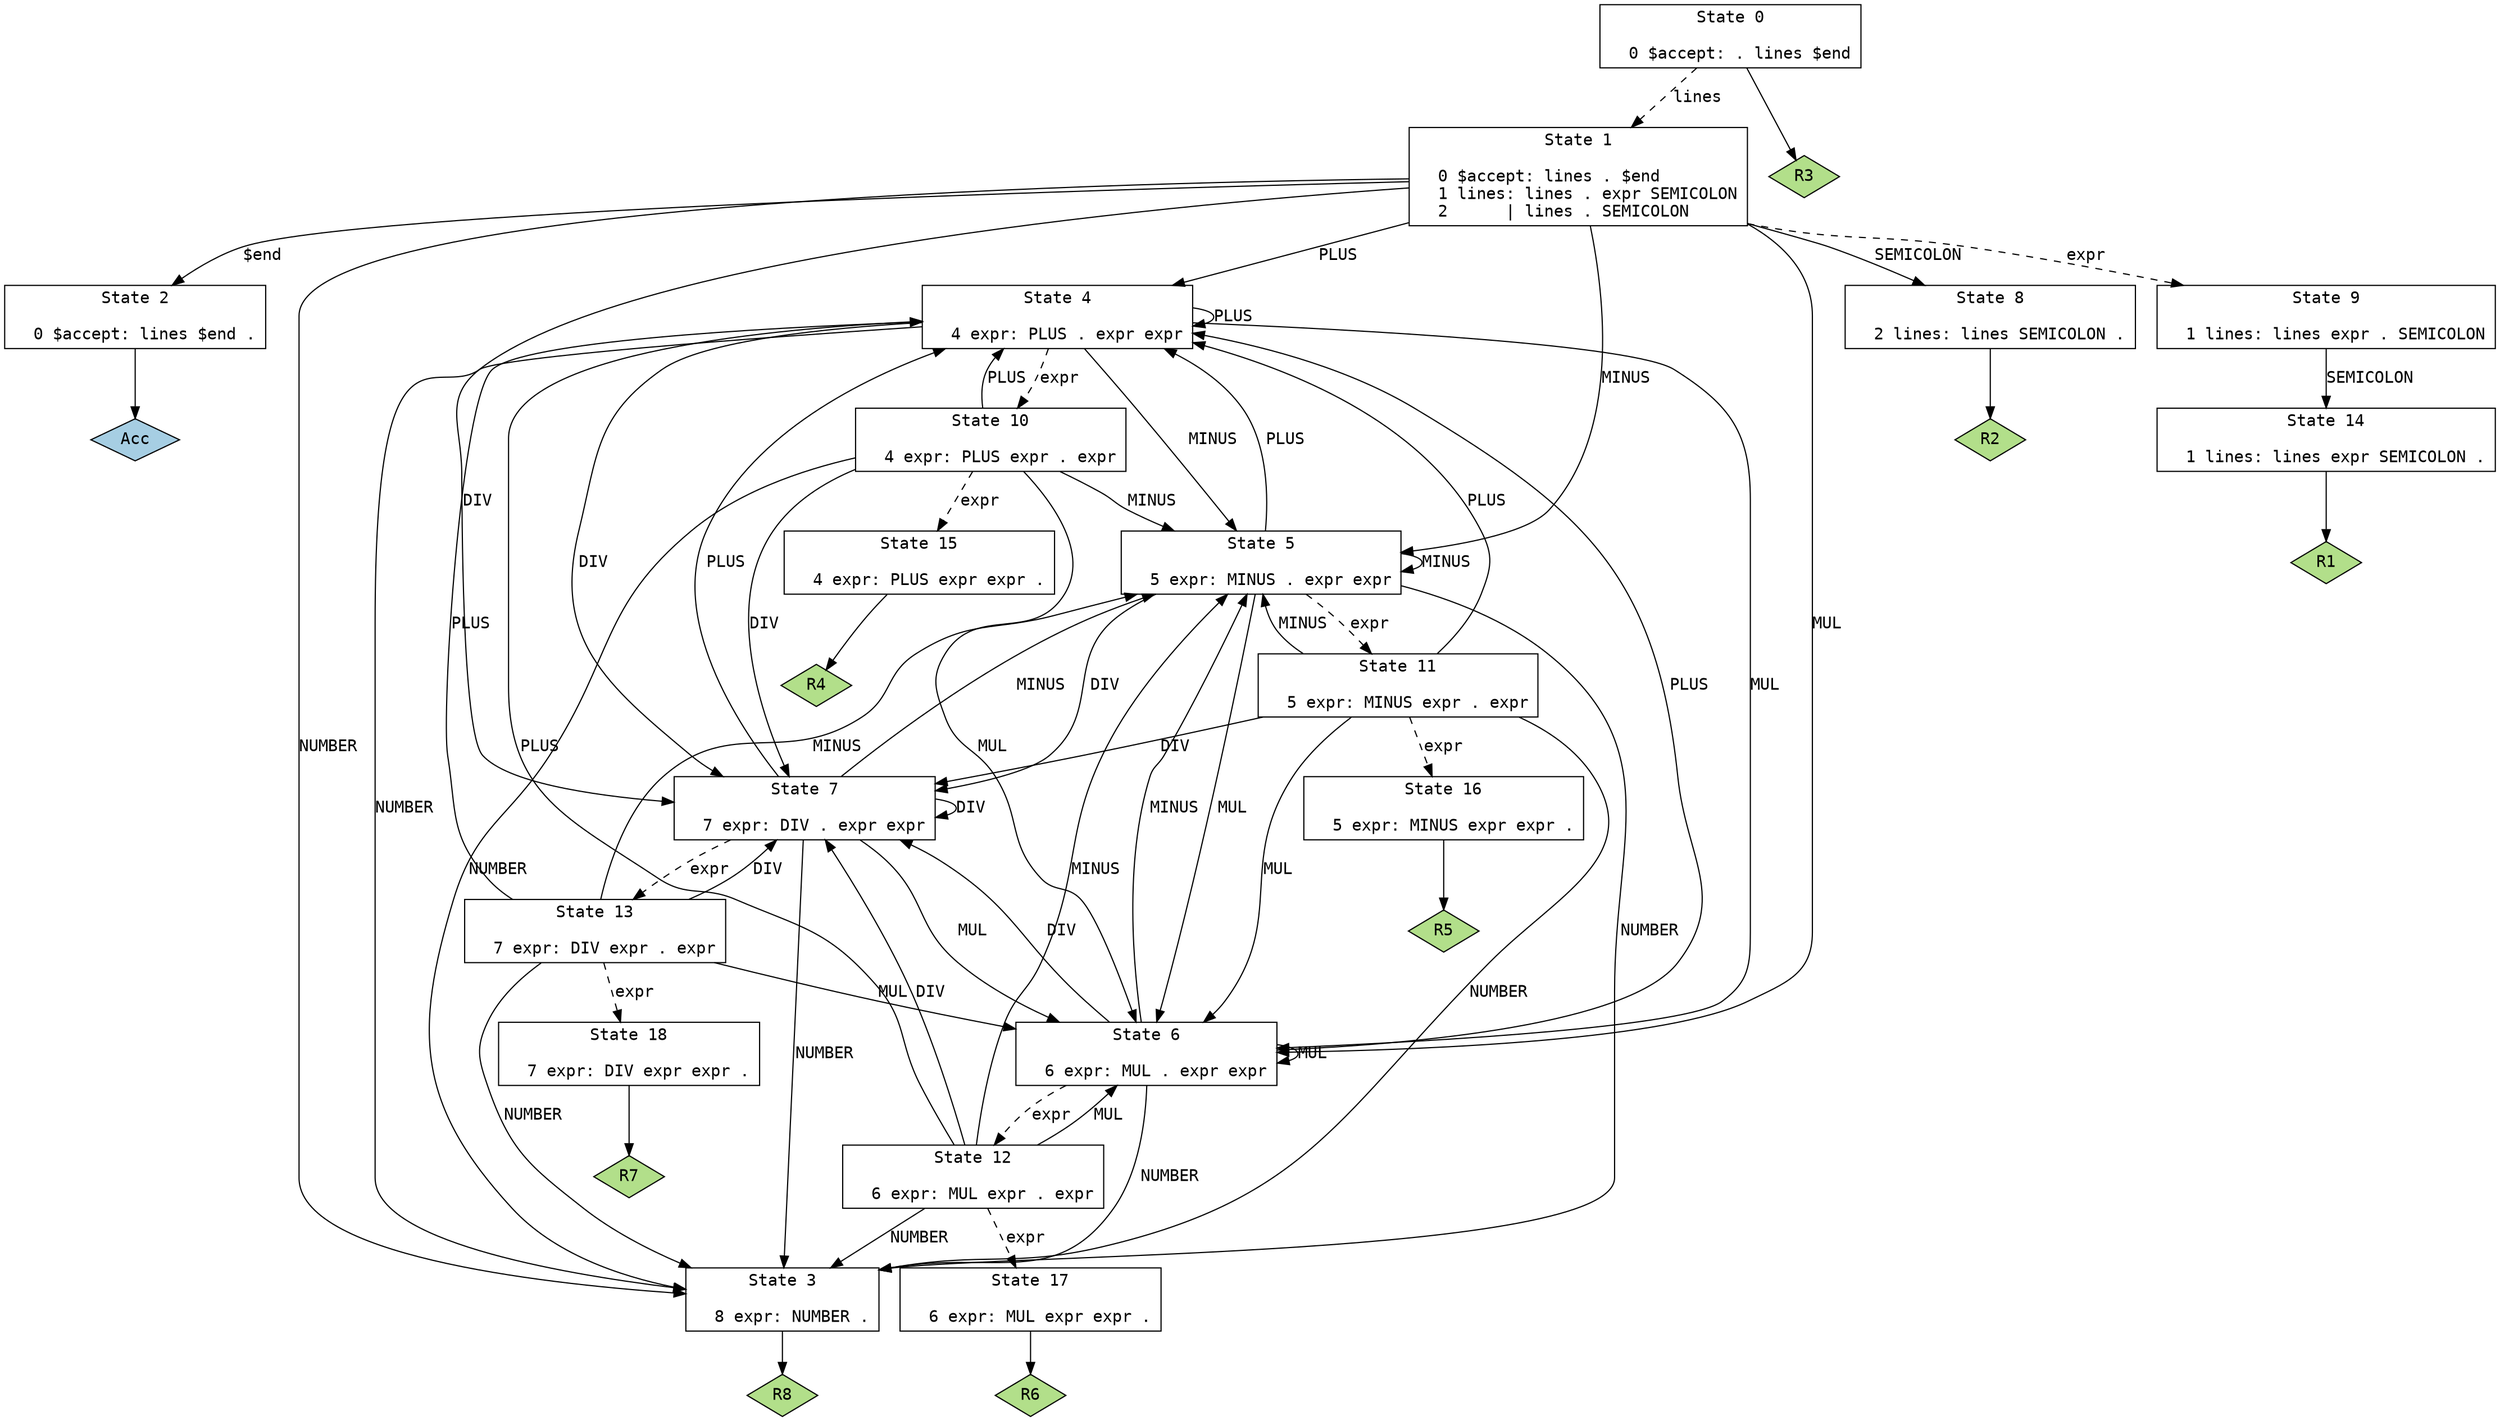 // Generated by GNU Bison 3.6.4.
// Report bugs to <bug-bison@gnu.org>.
// Home page: <https://www.gnu.org/software/bison/>.

digraph "calc.y"
{
  node [fontname = courier, shape = box, colorscheme = paired6]
  edge [fontname = courier]

  0 [label="State 0\n\l  0 $accept: . lines $end\l"]
  0 -> 1 [style=dashed label="lines"]
  0 -> "0R3" [style=solid]
 "0R3" [label="R3", fillcolor=3, shape=diamond, style=filled]
  1 [label="State 1\n\l  0 $accept: lines . $end\l  1 lines: lines . expr SEMICOLON\l  2      | lines . SEMICOLON\l"]
  1 -> 2 [style=solid label="$end"]
  1 -> 3 [style=solid label="NUMBER"]
  1 -> 4 [style=solid label="PLUS"]
  1 -> 5 [style=solid label="MINUS"]
  1 -> 6 [style=solid label="MUL"]
  1 -> 7 [style=solid label="DIV"]
  1 -> 8 [style=solid label="SEMICOLON"]
  1 -> 9 [style=dashed label="expr"]
  2 [label="State 2\n\l  0 $accept: lines $end .\l"]
  2 -> "2R0" [style=solid]
 "2R0" [label="Acc", fillcolor=1, shape=diamond, style=filled]
  3 [label="State 3\n\l  8 expr: NUMBER .\l"]
  3 -> "3R8" [style=solid]
 "3R8" [label="R8", fillcolor=3, shape=diamond, style=filled]
  4 [label="State 4\n\l  4 expr: PLUS . expr expr\l"]
  4 -> 3 [style=solid label="NUMBER"]
  4 -> 4 [style=solid label="PLUS"]
  4 -> 5 [style=solid label="MINUS"]
  4 -> 6 [style=solid label="MUL"]
  4 -> 7 [style=solid label="DIV"]
  4 -> 10 [style=dashed label="expr"]
  5 [label="State 5\n\l  5 expr: MINUS . expr expr\l"]
  5 -> 3 [style=solid label="NUMBER"]
  5 -> 4 [style=solid label="PLUS"]
  5 -> 5 [style=solid label="MINUS"]
  5 -> 6 [style=solid label="MUL"]
  5 -> 7 [style=solid label="DIV"]
  5 -> 11 [style=dashed label="expr"]
  6 [label="State 6\n\l  6 expr: MUL . expr expr\l"]
  6 -> 3 [style=solid label="NUMBER"]
  6 -> 4 [style=solid label="PLUS"]
  6 -> 5 [style=solid label="MINUS"]
  6 -> 6 [style=solid label="MUL"]
  6 -> 7 [style=solid label="DIV"]
  6 -> 12 [style=dashed label="expr"]
  7 [label="State 7\n\l  7 expr: DIV . expr expr\l"]
  7 -> 3 [style=solid label="NUMBER"]
  7 -> 4 [style=solid label="PLUS"]
  7 -> 5 [style=solid label="MINUS"]
  7 -> 6 [style=solid label="MUL"]
  7 -> 7 [style=solid label="DIV"]
  7 -> 13 [style=dashed label="expr"]
  8 [label="State 8\n\l  2 lines: lines SEMICOLON .\l"]
  8 -> "8R2" [style=solid]
 "8R2" [label="R2", fillcolor=3, shape=diamond, style=filled]
  9 [label="State 9\n\l  1 lines: lines expr . SEMICOLON\l"]
  9 -> 14 [style=solid label="SEMICOLON"]
  10 [label="State 10\n\l  4 expr: PLUS expr . expr\l"]
  10 -> 3 [style=solid label="NUMBER"]
  10 -> 4 [style=solid label="PLUS"]
  10 -> 5 [style=solid label="MINUS"]
  10 -> 6 [style=solid label="MUL"]
  10 -> 7 [style=solid label="DIV"]
  10 -> 15 [style=dashed label="expr"]
  11 [label="State 11\n\l  5 expr: MINUS expr . expr\l"]
  11 -> 3 [style=solid label="NUMBER"]
  11 -> 4 [style=solid label="PLUS"]
  11 -> 5 [style=solid label="MINUS"]
  11 -> 6 [style=solid label="MUL"]
  11 -> 7 [style=solid label="DIV"]
  11 -> 16 [style=dashed label="expr"]
  12 [label="State 12\n\l  6 expr: MUL expr . expr\l"]
  12 -> 3 [style=solid label="NUMBER"]
  12 -> 4 [style=solid label="PLUS"]
  12 -> 5 [style=solid label="MINUS"]
  12 -> 6 [style=solid label="MUL"]
  12 -> 7 [style=solid label="DIV"]
  12 -> 17 [style=dashed label="expr"]
  13 [label="State 13\n\l  7 expr: DIV expr . expr\l"]
  13 -> 3 [style=solid label="NUMBER"]
  13 -> 4 [style=solid label="PLUS"]
  13 -> 5 [style=solid label="MINUS"]
  13 -> 6 [style=solid label="MUL"]
  13 -> 7 [style=solid label="DIV"]
  13 -> 18 [style=dashed label="expr"]
  14 [label="State 14\n\l  1 lines: lines expr SEMICOLON .\l"]
  14 -> "14R1" [style=solid]
 "14R1" [label="R1", fillcolor=3, shape=diamond, style=filled]
  15 [label="State 15\n\l  4 expr: PLUS expr expr .\l"]
  15 -> "15R4" [style=solid]
 "15R4" [label="R4", fillcolor=3, shape=diamond, style=filled]
  16 [label="State 16\n\l  5 expr: MINUS expr expr .\l"]
  16 -> "16R5" [style=solid]
 "16R5" [label="R5", fillcolor=3, shape=diamond, style=filled]
  17 [label="State 17\n\l  6 expr: MUL expr expr .\l"]
  17 -> "17R6" [style=solid]
 "17R6" [label="R6", fillcolor=3, shape=diamond, style=filled]
  18 [label="State 18\n\l  7 expr: DIV expr expr .\l"]
  18 -> "18R7" [style=solid]
 "18R7" [label="R7", fillcolor=3, shape=diamond, style=filled]
}
